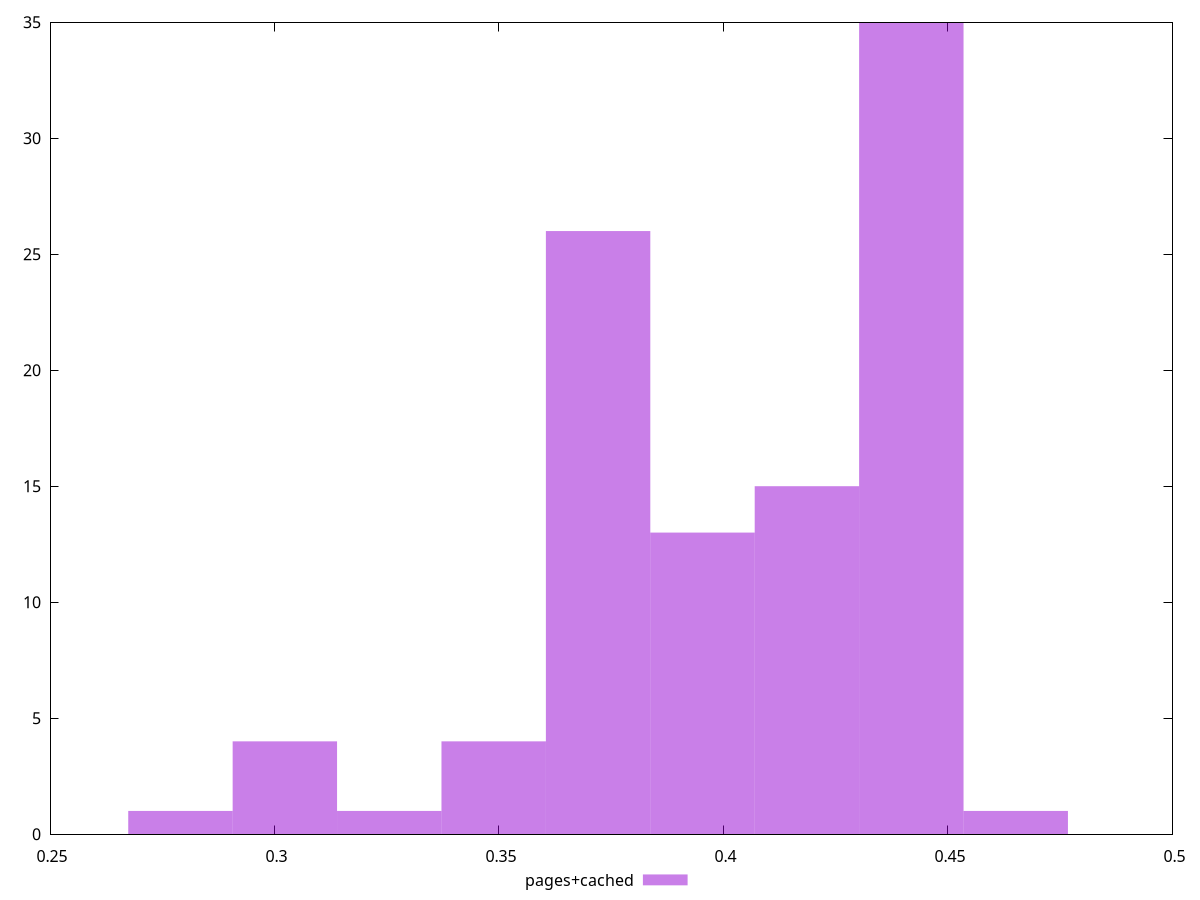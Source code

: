 $_pagesCached <<EOF
0.39532374790097663 13
0.30230639545368804 4
0.4418324241246209 35
0.4185780860127988 15
0.3720694097891545 26
0.2790520573418659 1
0.3255607335655102 1
0.34881507167733233 4
0.4650867622364431 1
EOF
set key outside below
set terminal pngcairo
set output "report_00005_2020-11-02T22-26-11.212Z/max-potential-fid/pages+cached//hist.png"
set yrange [0:35]
set boxwidth 0.023254338111822155
set style fill transparent solid 0.5 noborder
plot $_pagesCached title "pages+cached" with boxes ,